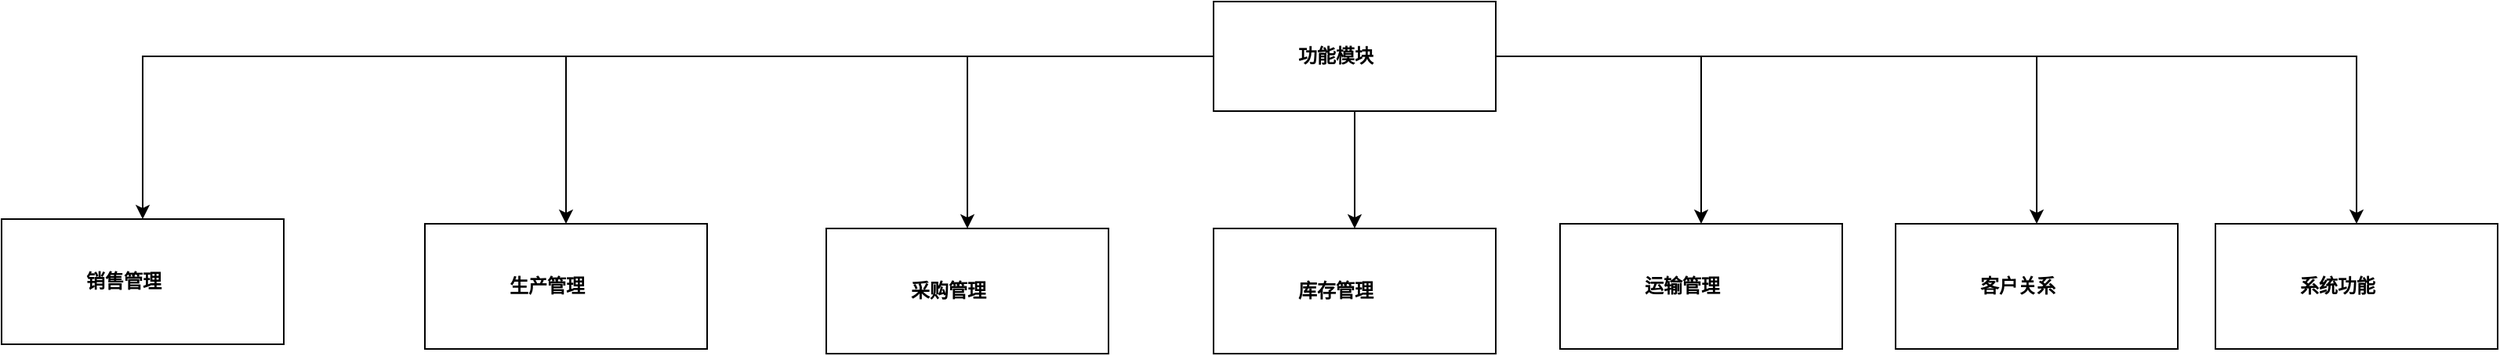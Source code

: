<mxfile border="50" scale="3" compressed="false" locked="false" version="27.1.6">
  <diagram name="Blank" id="YmL12bMKpDGza6XwsDPr">
    <mxGraphModel dx="2866" dy="1511" grid="0" gridSize="10" guides="1" tooltips="1" connect="1" arrows="1" fold="1" page="0" pageScale="1" pageWidth="827" pageHeight="1169" background="none" math="1" shadow="0">
      <root>
        <mxCell id="X5NqExCQtvZxIxQ7pmgY-0" />
        <mxCell id="1" parent="X5NqExCQtvZxIxQ7pmgY-0" />
        <mxCell id="-n03L4gZZ8u75mCyDfgK-18" style="edgeStyle=orthogonalEdgeStyle;rounded=0;orthogonalLoop=1;jettySize=auto;html=1;exitX=0.5;exitY=1;exitDx=0;exitDy=0;" edge="1" parent="1" source="-n03L4gZZ8u75mCyDfgK-5" target="-n03L4gZZ8u75mCyDfgK-17">
          <mxGeometry relative="1" as="geometry" />
        </mxCell>
        <mxCell id="-n03L4gZZ8u75mCyDfgK-26" style="edgeStyle=orthogonalEdgeStyle;rounded=0;orthogonalLoop=1;jettySize=auto;html=1;" edge="1" parent="1" source="-n03L4gZZ8u75mCyDfgK-5" target="-n03L4gZZ8u75mCyDfgK-22">
          <mxGeometry relative="1" as="geometry" />
        </mxCell>
        <mxCell id="-n03L4gZZ8u75mCyDfgK-27" style="edgeStyle=orthogonalEdgeStyle;rounded=0;orthogonalLoop=1;jettySize=auto;html=1;entryX=0.5;entryY=0;entryDx=0;entryDy=0;" edge="1" parent="1" source="-n03L4gZZ8u75mCyDfgK-5" target="-n03L4gZZ8u75mCyDfgK-23">
          <mxGeometry relative="1" as="geometry" />
        </mxCell>
        <mxCell id="-n03L4gZZ8u75mCyDfgK-28" style="edgeStyle=orthogonalEdgeStyle;rounded=0;orthogonalLoop=1;jettySize=auto;html=1;entryX=0.5;entryY=0;entryDx=0;entryDy=0;" edge="1" parent="1" source="-n03L4gZZ8u75mCyDfgK-5" target="-n03L4gZZ8u75mCyDfgK-24">
          <mxGeometry relative="1" as="geometry" />
        </mxCell>
        <mxCell id="-n03L4gZZ8u75mCyDfgK-29" style="edgeStyle=orthogonalEdgeStyle;rounded=0;orthogonalLoop=1;jettySize=auto;html=1;entryX=0.5;entryY=0;entryDx=0;entryDy=0;" edge="1" parent="1" source="-n03L4gZZ8u75mCyDfgK-5" target="-n03L4gZZ8u75mCyDfgK-11">
          <mxGeometry relative="1" as="geometry" />
        </mxCell>
        <mxCell id="-n03L4gZZ8u75mCyDfgK-30" style="edgeStyle=orthogonalEdgeStyle;rounded=0;orthogonalLoop=1;jettySize=auto;html=1;" edge="1" parent="1" source="-n03L4gZZ8u75mCyDfgK-5" target="-n03L4gZZ8u75mCyDfgK-9">
          <mxGeometry relative="1" as="geometry" />
        </mxCell>
        <mxCell id="-n03L4gZZ8u75mCyDfgK-31" style="edgeStyle=orthogonalEdgeStyle;rounded=0;orthogonalLoop=1;jettySize=auto;html=1;entryX=0.5;entryY=0;entryDx=0;entryDy=0;" edge="1" parent="1" source="-n03L4gZZ8u75mCyDfgK-5" target="-n03L4gZZ8u75mCyDfgK-7">
          <mxGeometry relative="1" as="geometry" />
        </mxCell>
        <UserObject label="功能模块" name="Tessa Miller" position="CFO" location="Office 1" email="me@example.com" placeholders="1" id="-n03L4gZZ8u75mCyDfgK-5">
          <mxCell style="label;whiteSpace=wrap;html=1;rounded=0;glass=0;treeMoving=1;treeFolding=1;container=0;" vertex="1" parent="1">
            <mxGeometry x="335" y="-195" width="180" height="70" as="geometry" />
          </mxCell>
        </UserObject>
        <UserObject label="销售管理" name="Edward Morrison" position="Brand Manager" location="Office 2" email="me@example.com" placeholders="1" id="-n03L4gZZ8u75mCyDfgK-7">
          <mxCell style="label;whiteSpace=wrap;html=1;rounded=0;glass=0;treeFolding=1;treeMoving=1;" vertex="1" parent="1">
            <mxGeometry x="-438" y="-56" width="180" height="80" as="geometry" />
          </mxCell>
        </UserObject>
        <UserObject label="生产管理" name="Evan Valet" position="HR Director" location="Office 4" email="me@example.com" placeholders="1" id="-n03L4gZZ8u75mCyDfgK-9">
          <mxCell style="label;whiteSpace=wrap;html=1;rounded=0;glass=0;treeFolding=1;treeMoving=1;" vertex="1" parent="1">
            <mxGeometry x="-168" y="-53" width="180" height="80" as="geometry" />
          </mxCell>
        </UserObject>
        <UserObject label="采购管理" name="Alison Donovan" position="System Admin" location="Office 3" email="me@example.com" placeholders="1" id="-n03L4gZZ8u75mCyDfgK-11">
          <mxCell style="label;whiteSpace=wrap;html=1;rounded=0;glass=0;" vertex="1" parent="1">
            <mxGeometry x="88" y="-50" width="180" height="80" as="geometry" />
          </mxCell>
        </UserObject>
        <UserObject label="库存管理" name="Alison Donovan" position="System Admin" location="Office 3" email="me@example.com" placeholders="1" id="-n03L4gZZ8u75mCyDfgK-17">
          <mxCell style="label;whiteSpace=wrap;html=1;rounded=0;glass=0;" vertex="1" parent="1">
            <mxGeometry x="335" y="-50" width="180" height="80" as="geometry" />
          </mxCell>
        </UserObject>
        <UserObject label="运输管理" name="Alison Donovan" position="System Admin" location="Office 3" email="me@example.com" placeholders="1" id="-n03L4gZZ8u75mCyDfgK-22">
          <mxCell style="label;whiteSpace=wrap;html=1;rounded=0;glass=0;" vertex="1" parent="1">
            <mxGeometry x="556" y="-53" width="180" height="80" as="geometry" />
          </mxCell>
        </UserObject>
        <UserObject label="客户关系" name="Alison Donovan" position="System Admin" location="Office 3" email="me@example.com" placeholders="1" id="-n03L4gZZ8u75mCyDfgK-23">
          <mxCell style="label;whiteSpace=wrap;html=1;rounded=0;glass=0;" vertex="1" parent="1">
            <mxGeometry x="770" y="-53" width="180" height="80" as="geometry" />
          </mxCell>
        </UserObject>
        <UserObject label="系统功能" name="Alison Donovan" position="System Admin" location="Office 3" email="me@example.com" placeholders="1" id="-n03L4gZZ8u75mCyDfgK-24">
          <mxCell style="label;whiteSpace=wrap;html=1;rounded=0;glass=0;" vertex="1" parent="1">
            <mxGeometry x="974" y="-53" width="180" height="80" as="geometry" />
          </mxCell>
        </UserObject>
      </root>
    </mxGraphModel>
  </diagram>
</mxfile>
